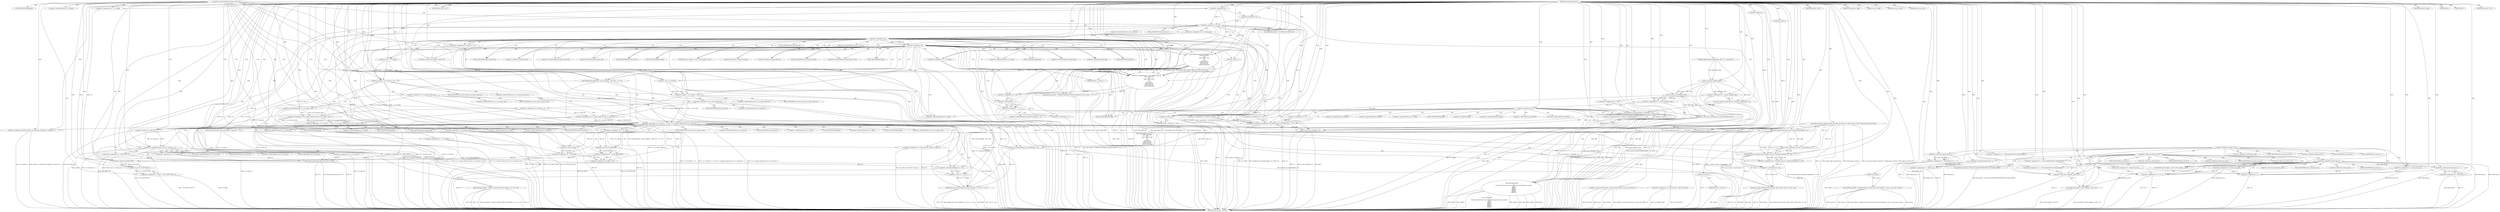 digraph hostapd_notif_assoc {  
"1000123" [label = "(METHOD,hostapd_notif_assoc)" ]
"1000622" [label = "(METHOD_RETURN,int __fastcall)" ]
"1000124" [label = "(PARAM,hostapd_data *hapd)" ]
"1000125" [label = "(PARAM,const u8 *addr)" ]
"1000126" [label = "(PARAM,const u8 *req_ies)" ]
"1000127" [label = "(PARAM,size_t req_ies_len)" ]
"1000128" [label = "(PARAM,int reassoc)" ]
"1000153" [label = "(IDENTIFIER,addr,if ( addr ))" ]
"1000155" [label = "(hostapd_logger,hostapd_logger(hapd, addr, 1u, 2, \"associated\"))" ]
"1000161" [label = "(ieee802_11_parse_elems,ieee802_11_parse_elems(req_ies, req_ies_len, &elems, 0))" ]
"1000172" [label = "(<operator>.assignment,v10 = elems.wps_ie_len)" ]
"1000177" [label = "(<operator>.assignment,v11 = elems.wps_ie - 2)" ]
"1000179" [label = "(<operator>.subtraction,elems.wps_ie - 2)" ]
"1000184" [label = "(<operator>.assignment,v12 = \"STA included WPS IE in (Re)AssocReq\")" ]
"1000193" [label = "(<operator>.assignment,v10 = elems.rsn_ie_len)" ]
"1000198" [label = "(<operator>.assignment,v11 = elems.rsn_ie - 2)" ]
"1000200" [label = "(<operator>.subtraction,elems.rsn_ie - 2)" ]
"1000205" [label = "(<operator>.assignment,v12 = \"STA included RSN IE in (Re)AssocReq\")" ]
"1000211" [label = "(<operator>.logicalNot,!elems.wpa_ie)" ]
"1000216" [label = "(wpa_printf,wpa_printf(2, \"STA did not include WPS/RSN/WPA IE in (Re)AssocReq\"))" ]
"1000219" [label = "(IDENTIFIER,L,)" ]
"1000220" [label = "(IDENTIFIER,L,)" ]
"1000222" [label = "(<operator>.assignment,v14 = ap_get_sta(hapd, addr))" ]
"1000224" [label = "(ap_get_sta,ap_get_sta(hapd, addr))" ]
"1000228" [label = "(IDENTIFIER,v14,if ( v14 ))" ]
"1000230" [label = "(<operator>.assignment,v15 = v14)" ]
"1000233" [label = "(ap_sta_no_session_timeout,ap_sta_no_session_timeout(hapd, v14))" ]
"1000236" [label = "(accounting_sta_stop,accounting_sta_stop(hapd, v15))" ]
"1000239" [label = "(<operator>.assignment,v15->timeout_next = STA_NULLFUNC)" ]
"1000246" [label = "(<operator>.assignment,v15 = ap_sta_add(hapd, addr))" ]
"1000248" [label = "(ap_sta_add,ap_sta_add(hapd, addr))" ]
"1000252" [label = "(<operator>.logicalNot,!v15)" ]
"1000255" [label = "(hostapd_drv_sta_disassoc,hostapd_drv_sta_disassoc(hapd, addr, 5))" ]
"1000259" [label = "(RETURN,return -1;,return -1;)" ]
"1000260" [label = "(<operator>.minus,-1)" ]
"1000262" [label = "(<operators>.assignmentAnd,v15->flags &= 0xFFFECFFF)" ]
"1000268" [label = "(wpa_printf,wpa_printf(\n            3,\n            \"STA %02x:%02x:%02x:%02x:%02x:%02x not allowed to connect\",\n            *addr,\n            addr[1],\n            addr[2],\n            addr[3],\n            addr[4],\n            addr[5]))" ]
"1000288" [label = "(<operator>.assignment,v22 = 1)" ]
"1000292" [label = "(ap_copy_sta_supp_op_classes,ap_copy_sta_supp_op_classes(v15, elems.supp_op_classes, elems.supp_op_classes_len))" ]
"1000308" [label = "(<operator>.logicalOr,!v11 || !v13)" ]
"1000309" [label = "(<operator>.logicalNot,!v11)" ]
"1000311" [label = "(<operator>.logicalNot,!v13)" ]
"1000314" [label = "(wpa_printf,wpa_printf(2, \"No WPA/RSN IE from STA\"))" ]
"1000318" [label = "(<operator>.assignment,v16 = v15->wpa_sm)" ]
"1000324" [label = "(<operator>.logicalNot,!v16)" ]
"1000327" [label = "(<operator>.assignment,v15->wpa_sm = v16)" ]
"1000333" [label = "(<operator>.logicalNot,!v16)" ]
"1000336" [label = "(wpa_printf,wpa_printf(5, \"Failed to initialize WPA state machine\", v17, v18, v19))" ]
"1000342" [label = "(RETURN,return -1;,return -1;)" ]
"1000343" [label = "(<operator>.minus,-1)" ]
"1000345" [label = "(<operator>.assignment,v20 = wpa_validate_wpa_ie(\n                  hapd->wpa_auth,\n                  v16,\n                  hapd->iface->freq,\n                  v11,\n                  v13,\n                  elems.mdie,\n                  elems.mdie_len,\n                  elems.owe_dh,\n                  elems.owe_dh_len))" ]
"1000347" [label = "(wpa_validate_wpa_ie,wpa_validate_wpa_ie(\n                  hapd->wpa_auth,\n                  v16,\n                  hapd->iface->freq,\n                  v11,\n                  v13,\n                  elems.mdie,\n                  elems.mdie_len,\n                  elems.owe_dh,\n                  elems.owe_dh_len))" ]
"1000372" [label = "(IDENTIFIER,v20,if ( v20 ))" ]
"1000374" [label = "(<operator>.assignment,v21 = v20)" ]
"1000377" [label = "(wpa_printf,wpa_printf(2, \"WPA/RSN information element rejected? (res %u)\", v20))" ]
"1000381" [label = "(wpa_hexdump,wpa_hexdump(2, (const unsigned __int8 *)\"IE\", v11, v13))" ]
"1000383" [label = "(<operator>.cast,(const unsigned __int8 *)\"IE\")" ]
"1000389" [label = "(<operator>.lessThan,v21 - 2 < 7)" ]
"1000390" [label = "(<operator>.subtraction,v21 - 2)" ]
"1000395" [label = "(<operator>.assignment,v22 = dword_4743F0[v21 - 2])" ]
"1000399" [label = "(<operator>.subtraction,v21 - 2)" ]
"1000403" [label = "(hostapd_drv_sta_disassoc,hostapd_drv_sta_disassoc(hapd, v15->addr, v22))" ]
"1000409" [label = "(ap_free_sta,ap_free_sta(hapd, v15))" ]
"1000412" [label = "(RETURN,return -1;,return -1;)" ]
"1000413" [label = "(<operator>.minus,-1)" ]
"1000416" [label = "(<operator>.assignment,v22 = 13)" ]
"1000420" [label = "(<operator>.assignment,v27 = v15->flags)" ]
"1000426" [label = "(<operator>.logicalAnd,(~v27 & 0x402) == 0 && !v15->sa_query_timed_out && v15->sa_query_count >= 1)" ]
"1000427" [label = "(<operator>.equals,(~v27 & 0x402) == 0)" ]
"1000428" [label = "(<operator>.and,~v27 & 0x402)" ]
"1000432" [label = "(<operator>.logicalAnd,!v15->sa_query_timed_out && v15->sa_query_count >= 1)" ]
"1000433" [label = "(<operator>.logicalNot,!v15->sa_query_timed_out)" ]
"1000437" [label = "(<operator>.greaterEqualsThan,v15->sa_query_count >= 1)" ]
"1000443" [label = "(ap_check_sa_query_timeout,ap_check_sa_query_timeout(hapd, v15))" ]
"1000446" [label = "(<operator>.assignment,v27 = v15->flags)" ]
"1000452" [label = "(<operator>.logicalAnd,(~v27 & 0x402) == 0 && !v15->sa_query_timed_out && v15->auth_alg != 2)" ]
"1000453" [label = "(<operator>.equals,(~v27 & 0x402) == 0)" ]
"1000454" [label = "(<operator>.and,~v27 & 0x402)" ]
"1000458" [label = "(<operator>.logicalAnd,!v15->sa_query_timed_out && v15->auth_alg != 2)" ]
"1000459" [label = "(<operator>.logicalNot,!v15->sa_query_timed_out)" ]
"1000463" [label = "(<operator>.notEquals,v15->auth_alg != 2)" ]
"1000470" [label = "(<operator>.logicalNot,!v15->sa_query_count)" ]
"1000474" [label = "(ap_sta_start_sa_query,ap_sta_start_sa_query(hapd, v15))" ]
"1000477" [label = "(<operator>.assignment,v30 = hostapd_eid_assoc_comeback_time(hapd, v15, eid))" ]
"1000479" [label = "(hostapd_eid_assoc_comeback_time,hostapd_eid_assoc_comeback_time(hapd, v15, eid))" ]
"1000483" [label = "(hostapd_sta_assoc,hostapd_sta_assoc(hapd, addr, reassoc, 0x1Eu, eid, v30 - eid))" ]
"1000489" [label = "(<operator>.subtraction,v30 - eid)" ]
"1000492" [label = "(RETURN,return 0;,return 0;)" ]
"1000493" [label = "(LITERAL,0,return 0;)" ]
"1000494" [label = "(<operator>.assignment,v28 = wpa_auth_uses_mfp(v15->wpa_sm))" ]
"1000496" [label = "(wpa_auth_uses_mfp,wpa_auth_uses_mfp(v15->wpa_sm))" ]
"1000500" [label = "(<operator>.assignment,v29 = v15->flags)" ]
"1000506" [label = "(IDENTIFIER,v28,if ( v28 ))" ]
"1000507" [label = "(<operator>.assignment,v23 = v29 | 0x400)" ]
"1000509" [label = "(<operator>.or,v29 | 0x400)" ]
"1000513" [label = "(<operator>.assignment,v23 = v29 & 0xFFFFFBFF)" ]
"1000515" [label = "(<operator>.and,v29 & 0xFFFFFBFF)" ]
"1000518" [label = "(<operator>.assignment,v15->flags = v23)" ]
"1000525" [label = "(<operator>.assignment,v23 = v15->flags)" ]
"1000530" [label = "(<operator>.assignment,v15->flags = v23 & 0xFFF7FFFF | 3)" ]
"1000534" [label = "(<operator>.or,v23 & 0xFFF7FFFF | 3)" ]
"1000535" [label = "(<operator>.and,v23 & 0xFFF7FFFF)" ]
"1000539" [label = "(hostapd_set_sta_flags,hostapd_set_sta_flags(hapd, v15))" ]
"1000543" [label = "(<operator>.logicalAnd,reassoc && v15->auth_alg == 2)" ]
"1000545" [label = "(<operator>.equals,v15->auth_alg == 2)" ]
"1000551" [label = "(<operator>.assignment,v24 = v15->wpa_sm)" ]
"1000556" [label = "(<operator>.assignment,v25 = WPA_ASSOC_FT)" ]
"1000561" [label = "(<operator>.assignment,v24 = v15->wpa_sm)" ]
"1000566" [label = "(<operator>.assignment,v25 = WPA_ASSOC)" ]
"1000569" [label = "(wpa_auth_sm_event,wpa_auth_sm_event(v24, v25))" ]
"1000572" [label = "(hostapd_new_assoc_sta,hostapd_new_assoc_sta(hapd, v15, (v23 >> 1) & 1))" ]
"1000575" [label = "(<operator>.and,(v23 >> 1) & 1)" ]
"1000576" [label = "(<operator>.arithmeticShiftRight,v23 >> 1)" ]
"1000580" [label = "(ieee802_1x_notify_port_enabled,ieee802_1x_notify_port_enabled(v15->eapol_sm, 1))" ]
"1000585" [label = "(RETURN,return 0;,return 0;)" ]
"1000586" [label = "(LITERAL,0,return 0;)" ]
"1000587" [label = "(<operator>.assignment,v10 = elems.wpa_ie_len)" ]
"1000592" [label = "(<operator>.assignment,v11 = elems.wpa_ie - 2)" ]
"1000594" [label = "(<operator>.subtraction,elems.wpa_ie - 2)" ]
"1000599" [label = "(<operator>.assignment,v12 = \"STA included WPA IE in (Re)AssocReq\")" ]
"1000602" [label = "(<operator>.assignment,v13 = v10 + 2)" ]
"1000604" [label = "(<operator>.addition,v10 + 2)" ]
"1000607" [label = "(wpa_printf,wpa_printf(2, (const unsigned __int8 *)v12))" ]
"1000609" [label = "(<operator>.cast,(const unsigned __int8 *)v12)" ]
"1000613" [label = "(wpa_printf,wpa_printf(2, \"hostapd_notif_assoc: Skip event with no address\", req_ies, req_ies_len, reassoc))" ]
"1000619" [label = "(RETURN,return -1;,return -1;)" ]
"1000620" [label = "(<operator>.minus,-1)" ]
"1000168" [label = "(<operator>.fieldAccess,elems.wps_ie)" ]
"1000174" [label = "(<operator>.fieldAccess,elems.wps_ie_len)" ]
"1000176" [label = "(FIELD_IDENTIFIER,wps_ie_len,wps_ie_len)" ]
"1000180" [label = "(<operator>.fieldAccess,elems.wps_ie)" ]
"1000182" [label = "(FIELD_IDENTIFIER,wps_ie,wps_ie)" ]
"1000189" [label = "(<operator>.fieldAccess,elems.rsn_ie)" ]
"1000191" [label = "(FIELD_IDENTIFIER,rsn_ie,rsn_ie)" ]
"1000195" [label = "(<operator>.fieldAccess,elems.rsn_ie_len)" ]
"1000197" [label = "(FIELD_IDENTIFIER,rsn_ie_len,rsn_ie_len)" ]
"1000201" [label = "(<operator>.fieldAccess,elems.rsn_ie)" ]
"1000203" [label = "(FIELD_IDENTIFIER,rsn_ie,rsn_ie)" ]
"1000212" [label = "(<operator>.fieldAccess,elems.wpa_ie)" ]
"1000214" [label = "(FIELD_IDENTIFIER,wpa_ie,wpa_ie)" ]
"1000263" [label = "(<operator>.indirectFieldAccess,v15->flags)" ]
"1000265" [label = "(FIELD_IDENTIFIER,flags,flags)" ]
"1000271" [label = "(<operator>.indirection,*addr)" ]
"1000273" [label = "(<operator>.indirectIndexAccess,addr[1])" ]
"1000276" [label = "(<operator>.indirectIndexAccess,addr[2])" ]
"1000279" [label = "(<operator>.indirectIndexAccess,addr[3])" ]
"1000282" [label = "(<operator>.indirectIndexAccess,addr[4])" ]
"1000285" [label = "(<operator>.indirectIndexAccess,addr[5])" ]
"1000301" [label = "(<operator>.indirectFieldAccess,hapd->conf->wpa)" ]
"1000320" [label = "(<operator>.indirectFieldAccess,v15->wpa_sm)" ]
"1000322" [label = "(FIELD_IDENTIFIER,wpa_sm,wpa_sm)" ]
"1000328" [label = "(<operator>.indirectFieldAccess,v15->wpa_sm)" ]
"1000330" [label = "(FIELD_IDENTIFIER,wpa_sm,wpa_sm)" ]
"1000348" [label = "(<operator>.indirectFieldAccess,hapd->wpa_auth)" ]
"1000350" [label = "(FIELD_IDENTIFIER,wpa_auth,wpa_auth)" ]
"1000352" [label = "(<operator>.indirectFieldAccess,hapd->iface->freq)" ]
"1000353" [label = "(<operator>.indirectFieldAccess,hapd->iface)" ]
"1000355" [label = "(FIELD_IDENTIFIER,iface,iface)" ]
"1000356" [label = "(FIELD_IDENTIFIER,freq,freq)" ]
"1000359" [label = "(<operator>.fieldAccess,elems.mdie)" ]
"1000361" [label = "(FIELD_IDENTIFIER,mdie,mdie)" ]
"1000362" [label = "(<operator>.fieldAccess,elems.mdie_len)" ]
"1000364" [label = "(FIELD_IDENTIFIER,mdie_len,mdie_len)" ]
"1000365" [label = "(<operator>.fieldAccess,elems.owe_dh)" ]
"1000367" [label = "(FIELD_IDENTIFIER,owe_dh,owe_dh)" ]
"1000368" [label = "(<operator>.fieldAccess,elems.owe_dh_len)" ]
"1000370" [label = "(FIELD_IDENTIFIER,owe_dh_len,owe_dh_len)" ]
"1000384" [label = "(UNKNOWN,const unsigned __int8 *,const unsigned __int8 *)" ]
"1000397" [label = "(<operator>.indirectIndexAccess,dword_4743F0[v21 - 2])" ]
"1000405" [label = "(<operator>.indirectFieldAccess,v15->addr)" ]
"1000407" [label = "(FIELD_IDENTIFIER,addr,addr)" ]
"1000422" [label = "(<operator>.indirectFieldAccess,v15->flags)" ]
"1000424" [label = "(FIELD_IDENTIFIER,flags,flags)" ]
"1000434" [label = "(<operator>.indirectFieldAccess,v15->sa_query_timed_out)" ]
"1000436" [label = "(FIELD_IDENTIFIER,sa_query_timed_out,sa_query_timed_out)" ]
"1000438" [label = "(<operator>.indirectFieldAccess,v15->sa_query_count)" ]
"1000440" [label = "(FIELD_IDENTIFIER,sa_query_count,sa_query_count)" ]
"1000448" [label = "(<operator>.indirectFieldAccess,v15->flags)" ]
"1000450" [label = "(FIELD_IDENTIFIER,flags,flags)" ]
"1000460" [label = "(<operator>.indirectFieldAccess,v15->sa_query_timed_out)" ]
"1000462" [label = "(FIELD_IDENTIFIER,sa_query_timed_out,sa_query_timed_out)" ]
"1000464" [label = "(<operator>.indirectFieldAccess,v15->auth_alg)" ]
"1000466" [label = "(FIELD_IDENTIFIER,auth_alg,auth_alg)" ]
"1000471" [label = "(<operator>.indirectFieldAccess,v15->sa_query_count)" ]
"1000473" [label = "(FIELD_IDENTIFIER,sa_query_count,sa_query_count)" ]
"1000497" [label = "(<operator>.indirectFieldAccess,v15->wpa_sm)" ]
"1000499" [label = "(FIELD_IDENTIFIER,wpa_sm,wpa_sm)" ]
"1000502" [label = "(<operator>.indirectFieldAccess,v15->flags)" ]
"1000504" [label = "(FIELD_IDENTIFIER,flags,flags)" ]
"1000519" [label = "(<operator>.indirectFieldAccess,v15->flags)" ]
"1000521" [label = "(FIELD_IDENTIFIER,flags,flags)" ]
"1000527" [label = "(<operator>.indirectFieldAccess,v15->flags)" ]
"1000529" [label = "(FIELD_IDENTIFIER,flags,flags)" ]
"1000531" [label = "(<operator>.indirectFieldAccess,v15->flags)" ]
"1000533" [label = "(FIELD_IDENTIFIER,flags,flags)" ]
"1000546" [label = "(<operator>.indirectFieldAccess,v15->auth_alg)" ]
"1000548" [label = "(FIELD_IDENTIFIER,auth_alg,auth_alg)" ]
"1000553" [label = "(<operator>.indirectFieldAccess,v15->wpa_sm)" ]
"1000555" [label = "(FIELD_IDENTIFIER,wpa_sm,wpa_sm)" ]
"1000563" [label = "(<operator>.indirectFieldAccess,v15->wpa_sm)" ]
"1000565" [label = "(FIELD_IDENTIFIER,wpa_sm,wpa_sm)" ]
"1000581" [label = "(<operator>.indirectFieldAccess,v15->eapol_sm)" ]
"1000583" [label = "(FIELD_IDENTIFIER,eapol_sm,eapol_sm)" ]
"1000589" [label = "(<operator>.fieldAccess,elems.wpa_ie_len)" ]
"1000591" [label = "(FIELD_IDENTIFIER,wpa_ie_len,wpa_ie_len)" ]
"1000595" [label = "(<operator>.fieldAccess,elems.wpa_ie)" ]
"1000597" [label = "(FIELD_IDENTIFIER,wpa_ie,wpa_ie)" ]
"1000610" [label = "(UNKNOWN,const unsigned __int8 *,const unsigned __int8 *)" ]
  "1000259" -> "1000622"  [ label = "DDG: <RET>"] 
  "1000333" -> "1000622"  [ label = "DDG: !v16"] 
  "1000463" -> "1000622"  [ label = "DDG: v15->auth_alg"] 
  "1000530" -> "1000622"  [ label = "DDG: v23 & 0xFFF7FFFF | 3"] 
  "1000211" -> "1000622"  [ label = "DDG: elems.wpa_ie"] 
  "1000260" -> "1000622"  [ label = "DDG: -1"] 
  "1000292" -> "1000622"  [ label = "DDG: elems.supp_op_classes"] 
  "1000161" -> "1000622"  [ label = "DDG: &elems"] 
  "1000239" -> "1000622"  [ label = "DDG: STA_NULLFUNC"] 
  "1000161" -> "1000622"  [ label = "DDG: ieee802_11_parse_elems(req_ies, req_ies_len, &elems, 0)"] 
  "1000494" -> "1000622"  [ label = "DDG: v28"] 
  "1000613" -> "1000622"  [ label = "DDG: reassoc"] 
  "1000580" -> "1000622"  [ label = "DDG: v15->eapol_sm"] 
  "1000198" -> "1000622"  [ label = "DDG: elems.rsn_ie - 2"] 
  "1000347" -> "1000622"  [ label = "DDG: hapd->wpa_auth"] 
  "1000569" -> "1000622"  [ label = "DDG: v25"] 
  "1000389" -> "1000622"  [ label = "DDG: v21 - 2 < 7"] 
  "1000128" -> "1000622"  [ label = "DDG: reassoc"] 
  "1000494" -> "1000622"  [ label = "DDG: wpa_auth_uses_mfp(v15->wpa_sm)"] 
  "1000613" -> "1000622"  [ label = "DDG: wpa_printf(2, \"hostapd_notif_assoc: Skip event with no address\", req_ies, req_ies_len, reassoc)"] 
  "1000198" -> "1000622"  [ label = "DDG: v11"] 
  "1000161" -> "1000622"  [ label = "DDG: req_ies_len"] 
  "1000347" -> "1000622"  [ label = "DDG: hapd->iface->freq"] 
  "1000222" -> "1000622"  [ label = "DDG: v14"] 
  "1000513" -> "1000622"  [ label = "DDG: v29 & 0xFFFFFBFF"] 
  "1000172" -> "1000622"  [ label = "DDG: elems.wps_ie_len"] 
  "1000587" -> "1000622"  [ label = "DDG: elems.wpa_ie_len"] 
  "1000483" -> "1000622"  [ label = "DDG: eid"] 
  "1000483" -> "1000622"  [ label = "DDG: reassoc"] 
  "1000569" -> "1000622"  [ label = "DDG: v24"] 
  "1000233" -> "1000622"  [ label = "DDG: ap_sta_no_session_timeout(hapd, v14)"] 
  "1000543" -> "1000622"  [ label = "DDG: reassoc"] 
  "1000539" -> "1000622"  [ label = "DDG: hostapd_set_sta_flags(hapd, v15)"] 
  "1000308" -> "1000622"  [ label = "DDG: !v11 || !v13"] 
  "1000347" -> "1000622"  [ label = "DDG: v16"] 
  "1000551" -> "1000622"  [ label = "DDG: v15->wpa_sm"] 
  "1000420" -> "1000622"  [ label = "DDG: v15->flags"] 
  "1000609" -> "1000622"  [ label = "DDG: v12"] 
  "1000592" -> "1000622"  [ label = "DDG: elems.wpa_ie - 2"] 
  "1000604" -> "1000622"  [ label = "DDG: v10"] 
  "1000177" -> "1000622"  [ label = "DDG: v11"] 
  "1000333" -> "1000622"  [ label = "DDG: v16"] 
  "1000211" -> "1000622"  [ label = "DDG: !elems.wpa_ie"] 
  "1000432" -> "1000622"  [ label = "DDG: !v15->sa_query_timed_out"] 
  "1000572" -> "1000622"  [ label = "DDG: hapd"] 
  "1000576" -> "1000622"  [ label = "DDG: v23"] 
  "1000377" -> "1000622"  [ label = "DDG: v20"] 
  "1000446" -> "1000622"  [ label = "DDG: v15->flags"] 
  "1000255" -> "1000622"  [ label = "DDG: hapd"] 
  "1000483" -> "1000622"  [ label = "DDG: hostapd_sta_assoc(hapd, addr, reassoc, 0x1Eu, eid, v30 - eid)"] 
  "1000545" -> "1000622"  [ label = "DDG: v15->auth_alg"] 
  "1000318" -> "1000622"  [ label = "DDG: v15->wpa_sm"] 
  "1000437" -> "1000622"  [ label = "DDG: v15->sa_query_count"] 
  "1000613" -> "1000622"  [ label = "DDG: req_ies"] 
  "1000390" -> "1000622"  [ label = "DDG: v21"] 
  "1000479" -> "1000622"  [ label = "DDG: v15"] 
  "1000399" -> "1000622"  [ label = "DDG: v21"] 
  "1000224" -> "1000622"  [ label = "DDG: addr"] 
  "1000248" -> "1000622"  [ label = "DDG: addr"] 
  "1000381" -> "1000622"  [ label = "DDG: v13"] 
  "1000347" -> "1000622"  [ label = "DDG: elems.owe_dh_len"] 
  "1000336" -> "1000622"  [ label = "DDG: v19"] 
  "1000432" -> "1000622"  [ label = "DDG: v15->sa_query_count >= 1"] 
  "1000268" -> "1000622"  [ label = "DDG: wpa_printf(\n            3,\n            \"STA %02x:%02x:%02x:%02x:%02x:%02x not allowed to connect\",\n            *addr,\n            addr[1],\n            addr[2],\n            addr[3],\n            addr[4],\n            addr[5])"] 
  "1000454" -> "1000622"  [ label = "DDG: ~v27"] 
  "1000556" -> "1000622"  [ label = "DDG: WPA_ASSOC_FT"] 
  "1000347" -> "1000622"  [ label = "DDG: elems.owe_dh"] 
  "1000222" -> "1000622"  [ label = "DDG: ap_get_sta(hapd, addr)"] 
  "1000426" -> "1000622"  [ label = "DDG: (~v27 & 0x402) == 0 && !v15->sa_query_timed_out && v15->sa_query_count >= 1"] 
  "1000179" -> "1000622"  [ label = "DDG: elems.wps_ie"] 
  "1000453" -> "1000622"  [ label = "DDG: ~v27 & 0x402"] 
  "1000292" -> "1000622"  [ label = "DDG: ap_copy_sta_supp_op_classes(v15, elems.supp_op_classes, elems.supp_op_classes_len)"] 
  "1000602" -> "1000622"  [ label = "DDG: v13"] 
  "1000309" -> "1000622"  [ label = "DDG: v11"] 
  "1000446" -> "1000622"  [ label = "DDG: v27"] 
  "1000452" -> "1000622"  [ label = "DDG: (~v27 & 0x402) == 0"] 
  "1000252" -> "1000622"  [ label = "DDG: v15"] 
  "1000575" -> "1000622"  [ label = "DDG: v23 >> 1"] 
  "1000236" -> "1000622"  [ label = "DDG: accounting_sta_stop(hapd, v15)"] 
  "1000155" -> "1000622"  [ label = "DDG: hostapd_logger(hapd, addr, 1u, 2, \"associated\")"] 
  "1000268" -> "1000622"  [ label = "DDG: addr[4]"] 
  "1000607" -> "1000622"  [ label = "DDG: wpa_printf(2, (const unsigned __int8 *)v12)"] 
  "1000403" -> "1000622"  [ label = "DDG: hostapd_drv_sta_disassoc(hapd, v15->addr, v22)"] 
  "1000409" -> "1000622"  [ label = "DDG: hapd"] 
  "1000268" -> "1000622"  [ label = "DDG: *addr"] 
  "1000262" -> "1000622"  [ label = "DDG: v15->flags"] 
  "1000345" -> "1000622"  [ label = "DDG: v20"] 
  "1000292" -> "1000622"  [ label = "DDG: v15"] 
  "1000489" -> "1000622"  [ label = "DDG: v30"] 
  "1000255" -> "1000622"  [ label = "DDG: hostapd_drv_sta_disassoc(hapd, addr, 5)"] 
  "1000470" -> "1000622"  [ label = "DDG: !v15->sa_query_count"] 
  "1000347" -> "1000622"  [ label = "DDG: elems.mdie"] 
  "1000515" -> "1000622"  [ label = "DDG: v29"] 
  "1000572" -> "1000622"  [ label = "DDG: (v23 >> 1) & 1"] 
  "1000314" -> "1000622"  [ label = "DDG: wpa_printf(2, \"No WPA/RSN IE from STA\")"] 
  "1000458" -> "1000622"  [ label = "DDG: v15->auth_alg != 2"] 
  "1000613" -> "1000622"  [ label = "DDG: req_ies_len"] 
  "1000268" -> "1000622"  [ label = "DDG: addr[3]"] 
  "1000246" -> "1000622"  [ label = "DDG: ap_sta_add(hapd, addr)"] 
  "1000343" -> "1000622"  [ label = "DDG: -1"] 
  "1000252" -> "1000622"  [ label = "DDG: !v15"] 
  "1000592" -> "1000622"  [ label = "DDG: v11"] 
  "1000308" -> "1000622"  [ label = "DDG: !v13"] 
  "1000534" -> "1000622"  [ label = "DDG: v23 & 0xFFF7FFFF"] 
  "1000409" -> "1000622"  [ label = "DDG: v15"] 
  "1000255" -> "1000622"  [ label = "DDG: addr"] 
  "1000403" -> "1000622"  [ label = "DDG: v22"] 
  "1000433" -> "1000622"  [ label = "DDG: v15->sa_query_timed_out"] 
  "1000572" -> "1000622"  [ label = "DDG: v15"] 
  "1000477" -> "1000622"  [ label = "DDG: hostapd_eid_assoc_comeback_time(hapd, v15, eid)"] 
  "1000561" -> "1000622"  [ label = "DDG: v15->wpa_sm"] 
  "1000566" -> "1000622"  [ label = "DDG: WPA_ASSOC"] 
  "1000569" -> "1000622"  [ label = "DDG: wpa_auth_sm_event(v24, v25)"] 
  "1000327" -> "1000622"  [ label = "DDG: v15->wpa_sm"] 
  "1000336" -> "1000622"  [ label = "DDG: wpa_printf(5, \"Failed to initialize WPA state machine\", v17, v18, v19)"] 
  "1000483" -> "1000622"  [ label = "DDG: v30 - eid"] 
  "1000200" -> "1000622"  [ label = "DDG: elems.rsn_ie"] 
  "1000268" -> "1000622"  [ label = "DDG: addr[1]"] 
  "1000377" -> "1000622"  [ label = "DDG: wpa_printf(2, \"WPA/RSN information element rejected? (res %u)\", v20)"] 
  "1000426" -> "1000622"  [ label = "DDG: !v15->sa_query_timed_out && v15->sa_query_count >= 1"] 
  "1000177" -> "1000622"  [ label = "DDG: elems.wps_ie - 2"] 
  "1000483" -> "1000622"  [ label = "DDG: hapd"] 
  "1000336" -> "1000622"  [ label = "DDG: v17"] 
  "1000409" -> "1000622"  [ label = "DDG: ap_free_sta(hapd, v15)"] 
  "1000345" -> "1000622"  [ label = "DDG: wpa_validate_wpa_ie(\n                  hapd->wpa_auth,\n                  v16,\n                  hapd->iface->freq,\n                  v11,\n                  v13,\n                  elems.mdie,\n                  elems.mdie_len,\n                  elems.owe_dh,\n                  elems.owe_dh_len)"] 
  "1000216" -> "1000622"  [ label = "DDG: wpa_printf(2, \"STA did not include WPS/RSN/WPA IE in (Re)AssocReq\")"] 
  "1000395" -> "1000622"  [ label = "DDG: dword_4743F0[v21 - 2]"] 
  "1000381" -> "1000622"  [ label = "DDG: (const unsigned __int8 *)\"IE\""] 
  "1000347" -> "1000622"  [ label = "DDG: v11"] 
  "1000458" -> "1000622"  [ label = "DDG: !v15->sa_query_timed_out"] 
  "1000543" -> "1000622"  [ label = "DDG: v15->auth_alg == 2"] 
  "1000403" -> "1000622"  [ label = "DDG: v15->addr"] 
  "1000336" -> "1000622"  [ label = "DDG: v18"] 
  "1000580" -> "1000622"  [ label = "DDG: ieee802_1x_notify_port_enabled(v15->eapol_sm, 1)"] 
  "1000308" -> "1000622"  [ label = "DDG: !v11"] 
  "1000507" -> "1000622"  [ label = "DDG: v29 | 0x400"] 
  "1000193" -> "1000622"  [ label = "DDG: elems.rsn_ie_len"] 
  "1000420" -> "1000622"  [ label = "DDG: v27"] 
  "1000602" -> "1000622"  [ label = "DDG: v10 + 2"] 
  "1000530" -> "1000622"  [ label = "DDG: v15->flags"] 
  "1000452" -> "1000622"  [ label = "DDG: (~v27 & 0x402) == 0 && !v15->sa_query_timed_out && v15->auth_alg != 2"] 
  "1000413" -> "1000622"  [ label = "DDG: -1"] 
  "1000474" -> "1000622"  [ label = "DDG: ap_sta_start_sa_query(hapd, v15)"] 
  "1000483" -> "1000622"  [ label = "DDG: addr"] 
  "1000292" -> "1000622"  [ label = "DDG: elems.supp_op_classes_len"] 
  "1000607" -> "1000622"  [ label = "DDG: (const unsigned __int8 *)v12"] 
  "1000543" -> "1000622"  [ label = "DDG: reassoc && v15->auth_alg == 2"] 
  "1000594" -> "1000622"  [ label = "DDG: elems.wpa_ie"] 
  "1000268" -> "1000622"  [ label = "DDG: addr[2]"] 
  "1000443" -> "1000622"  [ label = "DDG: ap_check_sa_query_timeout(hapd, v15)"] 
  "1000381" -> "1000622"  [ label = "DDG: wpa_hexdump(2, (const unsigned __int8 *)\"IE\", v11, v13)"] 
  "1000324" -> "1000622"  [ label = "DDG: !v16"] 
  "1000452" -> "1000622"  [ label = "DDG: !v15->sa_query_timed_out && v15->auth_alg != 2"] 
  "1000572" -> "1000622"  [ label = "DDG: hostapd_new_assoc_sta(hapd, v15, (v23 >> 1) & 1)"] 
  "1000470" -> "1000622"  [ label = "DDG: v15->sa_query_count"] 
  "1000239" -> "1000622"  [ label = "DDG: v15->timeout_next"] 
  "1000347" -> "1000622"  [ label = "DDG: v13"] 
  "1000311" -> "1000622"  [ label = "DDG: v13"] 
  "1000509" -> "1000622"  [ label = "DDG: v29"] 
  "1000620" -> "1000622"  [ label = "DDG: -1"] 
  "1000347" -> "1000622"  [ label = "DDG: elems.mdie_len"] 
  "1000381" -> "1000622"  [ label = "DDG: v11"] 
  "1000389" -> "1000622"  [ label = "DDG: v21 - 2"] 
  "1000161" -> "1000622"  [ label = "DDG: req_ies"] 
  "1000459" -> "1000622"  [ label = "DDG: v15->sa_query_timed_out"] 
  "1000233" -> "1000622"  [ label = "DDG: v14"] 
  "1000268" -> "1000622"  [ label = "DDG: addr[5]"] 
  "1000619" -> "1000622"  [ label = "DDG: <RET>"] 
  "1000342" -> "1000622"  [ label = "DDG: <RET>"] 
  "1000412" -> "1000622"  [ label = "DDG: <RET>"] 
  "1000585" -> "1000622"  [ label = "DDG: <RET>"] 
  "1000492" -> "1000622"  [ label = "DDG: <RET>"] 
  "1000123" -> "1000124"  [ label = "DDG: "] 
  "1000123" -> "1000125"  [ label = "DDG: "] 
  "1000123" -> "1000126"  [ label = "DDG: "] 
  "1000123" -> "1000127"  [ label = "DDG: "] 
  "1000123" -> "1000128"  [ label = "DDG: "] 
  "1000123" -> "1000153"  [ label = "DDG: "] 
  "1000123" -> "1000155"  [ label = "DDG: "] 
  "1000123" -> "1000161"  [ label = "DDG: "] 
  "1000123" -> "1000172"  [ label = "DDG: "] 
  "1000179" -> "1000177"  [ label = "DDG: elems.wps_ie"] 
  "1000179" -> "1000177"  [ label = "DDG: 2"] 
  "1000123" -> "1000177"  [ label = "DDG: "] 
  "1000123" -> "1000179"  [ label = "DDG: "] 
  "1000123" -> "1000184"  [ label = "DDG: "] 
  "1000123" -> "1000193"  [ label = "DDG: "] 
  "1000200" -> "1000198"  [ label = "DDG: elems.rsn_ie"] 
  "1000200" -> "1000198"  [ label = "DDG: 2"] 
  "1000123" -> "1000198"  [ label = "DDG: "] 
  "1000123" -> "1000200"  [ label = "DDG: "] 
  "1000123" -> "1000205"  [ label = "DDG: "] 
  "1000123" -> "1000216"  [ label = "DDG: "] 
  "1000123" -> "1000219"  [ label = "DDG: "] 
  "1000123" -> "1000220"  [ label = "DDG: "] 
  "1000224" -> "1000222"  [ label = "DDG: hapd"] 
  "1000224" -> "1000222"  [ label = "DDG: addr"] 
  "1000123" -> "1000222"  [ label = "DDG: "] 
  "1000155" -> "1000224"  [ label = "DDG: hapd"] 
  "1000123" -> "1000224"  [ label = "DDG: "] 
  "1000155" -> "1000224"  [ label = "DDG: addr"] 
  "1000123" -> "1000228"  [ label = "DDG: "] 
  "1000222" -> "1000230"  [ label = "DDG: v14"] 
  "1000123" -> "1000230"  [ label = "DDG: "] 
  "1000224" -> "1000233"  [ label = "DDG: hapd"] 
  "1000123" -> "1000233"  [ label = "DDG: "] 
  "1000222" -> "1000233"  [ label = "DDG: v14"] 
  "1000233" -> "1000236"  [ label = "DDG: hapd"] 
  "1000123" -> "1000236"  [ label = "DDG: "] 
  "1000230" -> "1000236"  [ label = "DDG: v15"] 
  "1000123" -> "1000239"  [ label = "DDG: "] 
  "1000248" -> "1000246"  [ label = "DDG: hapd"] 
  "1000248" -> "1000246"  [ label = "DDG: addr"] 
  "1000123" -> "1000246"  [ label = "DDG: "] 
  "1000224" -> "1000248"  [ label = "DDG: hapd"] 
  "1000123" -> "1000248"  [ label = "DDG: "] 
  "1000224" -> "1000248"  [ label = "DDG: addr"] 
  "1000246" -> "1000252"  [ label = "DDG: v15"] 
  "1000123" -> "1000252"  [ label = "DDG: "] 
  "1000248" -> "1000255"  [ label = "DDG: hapd"] 
  "1000123" -> "1000255"  [ label = "DDG: "] 
  "1000248" -> "1000255"  [ label = "DDG: addr"] 
  "1000260" -> "1000259"  [ label = "DDG: -1"] 
  "1000123" -> "1000260"  [ label = "DDG: "] 
  "1000123" -> "1000262"  [ label = "DDG: "] 
  "1000123" -> "1000268"  [ label = "DDG: "] 
  "1000224" -> "1000268"  [ label = "DDG: addr"] 
  "1000248" -> "1000268"  [ label = "DDG: addr"] 
  "1000123" -> "1000288"  [ label = "DDG: "] 
  "1000123" -> "1000292"  [ label = "DDG: "] 
  "1000309" -> "1000308"  [ label = "DDG: v11"] 
  "1000123" -> "1000309"  [ label = "DDG: "] 
  "1000311" -> "1000308"  [ label = "DDG: v13"] 
  "1000123" -> "1000311"  [ label = "DDG: "] 
  "1000123" -> "1000314"  [ label = "DDG: "] 
  "1000123" -> "1000318"  [ label = "DDG: "] 
  "1000318" -> "1000324"  [ label = "DDG: v16"] 
  "1000123" -> "1000324"  [ label = "DDG: "] 
  "1000324" -> "1000327"  [ label = "DDG: v16"] 
  "1000123" -> "1000327"  [ label = "DDG: "] 
  "1000123" -> "1000333"  [ label = "DDG: "] 
  "1000324" -> "1000333"  [ label = "DDG: v16"] 
  "1000123" -> "1000336"  [ label = "DDG: "] 
  "1000343" -> "1000342"  [ label = "DDG: -1"] 
  "1000123" -> "1000343"  [ label = "DDG: "] 
  "1000347" -> "1000345"  [ label = "DDG: elems.owe_dh"] 
  "1000347" -> "1000345"  [ label = "DDG: elems.owe_dh_len"] 
  "1000347" -> "1000345"  [ label = "DDG: v11"] 
  "1000347" -> "1000345"  [ label = "DDG: hapd->iface->freq"] 
  "1000347" -> "1000345"  [ label = "DDG: v13"] 
  "1000347" -> "1000345"  [ label = "DDG: elems.mdie"] 
  "1000347" -> "1000345"  [ label = "DDG: elems.mdie_len"] 
  "1000347" -> "1000345"  [ label = "DDG: v16"] 
  "1000347" -> "1000345"  [ label = "DDG: hapd->wpa_auth"] 
  "1000123" -> "1000345"  [ label = "DDG: "] 
  "1000324" -> "1000347"  [ label = "DDG: v16"] 
  "1000333" -> "1000347"  [ label = "DDG: v16"] 
  "1000123" -> "1000347"  [ label = "DDG: "] 
  "1000309" -> "1000347"  [ label = "DDG: v11"] 
  "1000311" -> "1000347"  [ label = "DDG: v13"] 
  "1000123" -> "1000372"  [ label = "DDG: "] 
  "1000345" -> "1000374"  [ label = "DDG: v20"] 
  "1000123" -> "1000374"  [ label = "DDG: "] 
  "1000123" -> "1000377"  [ label = "DDG: "] 
  "1000345" -> "1000377"  [ label = "DDG: v20"] 
  "1000123" -> "1000381"  [ label = "DDG: "] 
  "1000383" -> "1000381"  [ label = "DDG: \"IE\""] 
  "1000123" -> "1000383"  [ label = "DDG: "] 
  "1000347" -> "1000381"  [ label = "DDG: v11"] 
  "1000347" -> "1000381"  [ label = "DDG: v13"] 
  "1000390" -> "1000389"  [ label = "DDG: v21"] 
  "1000390" -> "1000389"  [ label = "DDG: 2"] 
  "1000374" -> "1000390"  [ label = "DDG: v21"] 
  "1000123" -> "1000390"  [ label = "DDG: "] 
  "1000123" -> "1000389"  [ label = "DDG: "] 
  "1000123" -> "1000395"  [ label = "DDG: "] 
  "1000390" -> "1000399"  [ label = "DDG: v21"] 
  "1000123" -> "1000399"  [ label = "DDG: "] 
  "1000236" -> "1000403"  [ label = "DDG: hapd"] 
  "1000248" -> "1000403"  [ label = "DDG: hapd"] 
  "1000123" -> "1000403"  [ label = "DDG: "] 
  "1000288" -> "1000403"  [ label = "DDG: v22"] 
  "1000416" -> "1000403"  [ label = "DDG: v22"] 
  "1000395" -> "1000403"  [ label = "DDG: v22"] 
  "1000403" -> "1000409"  [ label = "DDG: hapd"] 
  "1000123" -> "1000409"  [ label = "DDG: "] 
  "1000252" -> "1000409"  [ label = "DDG: v15"] 
  "1000292" -> "1000409"  [ label = "DDG: v15"] 
  "1000236" -> "1000409"  [ label = "DDG: v15"] 
  "1000413" -> "1000412"  [ label = "DDG: -1"] 
  "1000123" -> "1000413"  [ label = "DDG: "] 
  "1000123" -> "1000416"  [ label = "DDG: "] 
  "1000123" -> "1000420"  [ label = "DDG: "] 
  "1000427" -> "1000426"  [ label = "DDG: ~v27 & 0x402"] 
  "1000427" -> "1000426"  [ label = "DDG: 0"] 
  "1000428" -> "1000427"  [ label = "DDG: ~v27"] 
  "1000428" -> "1000427"  [ label = "DDG: 0x402"] 
  "1000123" -> "1000428"  [ label = "DDG: "] 
  "1000123" -> "1000427"  [ label = "DDG: "] 
  "1000432" -> "1000426"  [ label = "DDG: !v15->sa_query_timed_out"] 
  "1000432" -> "1000426"  [ label = "DDG: v15->sa_query_count >= 1"] 
  "1000433" -> "1000432"  [ label = "DDG: v15->sa_query_timed_out"] 
  "1000437" -> "1000432"  [ label = "DDG: v15->sa_query_count"] 
  "1000437" -> "1000432"  [ label = "DDG: 1"] 
  "1000123" -> "1000437"  [ label = "DDG: "] 
  "1000123" -> "1000443"  [ label = "DDG: "] 
  "1000292" -> "1000443"  [ label = "DDG: v15"] 
  "1000123" -> "1000446"  [ label = "DDG: "] 
  "1000453" -> "1000452"  [ label = "DDG: ~v27 & 0x402"] 
  "1000453" -> "1000452"  [ label = "DDG: 0"] 
  "1000454" -> "1000453"  [ label = "DDG: ~v27"] 
  "1000454" -> "1000453"  [ label = "DDG: 0x402"] 
  "1000428" -> "1000454"  [ label = "DDG: ~v27"] 
  "1000123" -> "1000454"  [ label = "DDG: "] 
  "1000123" -> "1000453"  [ label = "DDG: "] 
  "1000458" -> "1000452"  [ label = "DDG: !v15->sa_query_timed_out"] 
  "1000458" -> "1000452"  [ label = "DDG: v15->auth_alg != 2"] 
  "1000459" -> "1000458"  [ label = "DDG: v15->sa_query_timed_out"] 
  "1000433" -> "1000459"  [ label = "DDG: v15->sa_query_timed_out"] 
  "1000463" -> "1000458"  [ label = "DDG: v15->auth_alg"] 
  "1000463" -> "1000458"  [ label = "DDG: 2"] 
  "1000123" -> "1000463"  [ label = "DDG: "] 
  "1000437" -> "1000470"  [ label = "DDG: v15->sa_query_count"] 
  "1000443" -> "1000474"  [ label = "DDG: hapd"] 
  "1000123" -> "1000474"  [ label = "DDG: "] 
  "1000443" -> "1000474"  [ label = "DDG: v15"] 
  "1000292" -> "1000474"  [ label = "DDG: v15"] 
  "1000479" -> "1000477"  [ label = "DDG: hapd"] 
  "1000479" -> "1000477"  [ label = "DDG: v15"] 
  "1000479" -> "1000477"  [ label = "DDG: eid"] 
  "1000123" -> "1000477"  [ label = "DDG: "] 
  "1000443" -> "1000479"  [ label = "DDG: hapd"] 
  "1000474" -> "1000479"  [ label = "DDG: hapd"] 
  "1000123" -> "1000479"  [ label = "DDG: "] 
  "1000443" -> "1000479"  [ label = "DDG: v15"] 
  "1000292" -> "1000479"  [ label = "DDG: v15"] 
  "1000474" -> "1000479"  [ label = "DDG: v15"] 
  "1000479" -> "1000483"  [ label = "DDG: hapd"] 
  "1000123" -> "1000483"  [ label = "DDG: "] 
  "1000489" -> "1000483"  [ label = "DDG: eid"] 
  "1000489" -> "1000483"  [ label = "DDG: v30"] 
  "1000477" -> "1000489"  [ label = "DDG: v30"] 
  "1000123" -> "1000489"  [ label = "DDG: "] 
  "1000479" -> "1000489"  [ label = "DDG: eid"] 
  "1000493" -> "1000492"  [ label = "DDG: 0"] 
  "1000123" -> "1000492"  [ label = "DDG: "] 
  "1000123" -> "1000493"  [ label = "DDG: "] 
  "1000496" -> "1000494"  [ label = "DDG: v15->wpa_sm"] 
  "1000123" -> "1000494"  [ label = "DDG: "] 
  "1000327" -> "1000496"  [ label = "DDG: v15->wpa_sm"] 
  "1000123" -> "1000500"  [ label = "DDG: "] 
  "1000123" -> "1000506"  [ label = "DDG: "] 
  "1000509" -> "1000507"  [ label = "DDG: v29"] 
  "1000509" -> "1000507"  [ label = "DDG: 0x400"] 
  "1000123" -> "1000507"  [ label = "DDG: "] 
  "1000500" -> "1000509"  [ label = "DDG: v29"] 
  "1000123" -> "1000509"  [ label = "DDG: "] 
  "1000515" -> "1000513"  [ label = "DDG: v29"] 
  "1000515" -> "1000513"  [ label = "DDG: 0xFFFFFBFF"] 
  "1000123" -> "1000513"  [ label = "DDG: "] 
  "1000500" -> "1000515"  [ label = "DDG: v29"] 
  "1000123" -> "1000515"  [ label = "DDG: "] 
  "1000513" -> "1000518"  [ label = "DDG: v23"] 
  "1000507" -> "1000518"  [ label = "DDG: v23"] 
  "1000123" -> "1000518"  [ label = "DDG: "] 
  "1000123" -> "1000525"  [ label = "DDG: "] 
  "1000534" -> "1000530"  [ label = "DDG: v23 & 0xFFF7FFFF"] 
  "1000534" -> "1000530"  [ label = "DDG: 3"] 
  "1000535" -> "1000534"  [ label = "DDG: v23"] 
  "1000535" -> "1000534"  [ label = "DDG: 0xFFF7FFFF"] 
  "1000525" -> "1000535"  [ label = "DDG: v23"] 
  "1000123" -> "1000535"  [ label = "DDG: "] 
  "1000513" -> "1000535"  [ label = "DDG: v23"] 
  "1000507" -> "1000535"  [ label = "DDG: v23"] 
  "1000123" -> "1000534"  [ label = "DDG: "] 
  "1000443" -> "1000539"  [ label = "DDG: hapd"] 
  "1000123" -> "1000539"  [ label = "DDG: "] 
  "1000443" -> "1000539"  [ label = "DDG: v15"] 
  "1000292" -> "1000539"  [ label = "DDG: v15"] 
  "1000123" -> "1000543"  [ label = "DDG: "] 
  "1000545" -> "1000543"  [ label = "DDG: v15->auth_alg"] 
  "1000545" -> "1000543"  [ label = "DDG: 2"] 
  "1000463" -> "1000545"  [ label = "DDG: v15->auth_alg"] 
  "1000123" -> "1000545"  [ label = "DDG: "] 
  "1000496" -> "1000551"  [ label = "DDG: v15->wpa_sm"] 
  "1000123" -> "1000551"  [ label = "DDG: "] 
  "1000123" -> "1000556"  [ label = "DDG: "] 
  "1000496" -> "1000561"  [ label = "DDG: v15->wpa_sm"] 
  "1000123" -> "1000561"  [ label = "DDG: "] 
  "1000123" -> "1000566"  [ label = "DDG: "] 
  "1000561" -> "1000569"  [ label = "DDG: v24"] 
  "1000551" -> "1000569"  [ label = "DDG: v24"] 
  "1000123" -> "1000569"  [ label = "DDG: "] 
  "1000566" -> "1000569"  [ label = "DDG: v25"] 
  "1000556" -> "1000569"  [ label = "DDG: v25"] 
  "1000539" -> "1000572"  [ label = "DDG: hapd"] 
  "1000123" -> "1000572"  [ label = "DDG: "] 
  "1000539" -> "1000572"  [ label = "DDG: v15"] 
  "1000575" -> "1000572"  [ label = "DDG: v23 >> 1"] 
  "1000575" -> "1000572"  [ label = "DDG: 1"] 
  "1000576" -> "1000575"  [ label = "DDG: v23"] 
  "1000576" -> "1000575"  [ label = "DDG: 1"] 
  "1000535" -> "1000576"  [ label = "DDG: v23"] 
  "1000123" -> "1000576"  [ label = "DDG: "] 
  "1000123" -> "1000575"  [ label = "DDG: "] 
  "1000123" -> "1000580"  [ label = "DDG: "] 
  "1000586" -> "1000585"  [ label = "DDG: 0"] 
  "1000123" -> "1000585"  [ label = "DDG: "] 
  "1000123" -> "1000586"  [ label = "DDG: "] 
  "1000123" -> "1000587"  [ label = "DDG: "] 
  "1000594" -> "1000592"  [ label = "DDG: elems.wpa_ie"] 
  "1000594" -> "1000592"  [ label = "DDG: 2"] 
  "1000123" -> "1000592"  [ label = "DDG: "] 
  "1000211" -> "1000594"  [ label = "DDG: elems.wpa_ie"] 
  "1000123" -> "1000594"  [ label = "DDG: "] 
  "1000123" -> "1000599"  [ label = "DDG: "] 
  "1000193" -> "1000602"  [ label = "DDG: v10"] 
  "1000587" -> "1000602"  [ label = "DDG: v10"] 
  "1000172" -> "1000602"  [ label = "DDG: v10"] 
  "1000123" -> "1000602"  [ label = "DDG: "] 
  "1000193" -> "1000604"  [ label = "DDG: v10"] 
  "1000587" -> "1000604"  [ label = "DDG: v10"] 
  "1000172" -> "1000604"  [ label = "DDG: v10"] 
  "1000123" -> "1000604"  [ label = "DDG: "] 
  "1000123" -> "1000607"  [ label = "DDG: "] 
  "1000609" -> "1000607"  [ label = "DDG: v12"] 
  "1000599" -> "1000609"  [ label = "DDG: v12"] 
  "1000184" -> "1000609"  [ label = "DDG: v12"] 
  "1000205" -> "1000609"  [ label = "DDG: v12"] 
  "1000123" -> "1000609"  [ label = "DDG: "] 
  "1000123" -> "1000613"  [ label = "DDG: "] 
  "1000128" -> "1000613"  [ label = "DDG: reassoc"] 
  "1000620" -> "1000619"  [ label = "DDG: -1"] 
  "1000123" -> "1000620"  [ label = "DDG: "] 
  "1000168" -> "1000607"  [ label = "CDG: "] 
  "1000168" -> "1000604"  [ label = "CDG: "] 
  "1000168" -> "1000602"  [ label = "CDG: "] 
  "1000168" -> "1000610"  [ label = "CDG: "] 
  "1000168" -> "1000609"  [ label = "CDG: "] 
  "1000168" -> "1000176"  [ label = "CDG: "] 
  "1000168" -> "1000174"  [ label = "CDG: "] 
  "1000168" -> "1000172"  [ label = "CDG: "] 
  "1000168" -> "1000191"  [ label = "CDG: "] 
  "1000168" -> "1000189"  [ label = "CDG: "] 
  "1000168" -> "1000184"  [ label = "CDG: "] 
  "1000168" -> "1000182"  [ label = "CDG: "] 
  "1000168" -> "1000180"  [ label = "CDG: "] 
  "1000168" -> "1000179"  [ label = "CDG: "] 
  "1000168" -> "1000177"  [ label = "CDG: "] 
  "1000189" -> "1000607"  [ label = "CDG: "] 
  "1000189" -> "1000604"  [ label = "CDG: "] 
  "1000189" -> "1000602"  [ label = "CDG: "] 
  "1000189" -> "1000610"  [ label = "CDG: "] 
  "1000189" -> "1000609"  [ label = "CDG: "] 
  "1000189" -> "1000205"  [ label = "CDG: "] 
  "1000189" -> "1000203"  [ label = "CDG: "] 
  "1000189" -> "1000201"  [ label = "CDG: "] 
  "1000189" -> "1000200"  [ label = "CDG: "] 
  "1000189" -> "1000198"  [ label = "CDG: "] 
  "1000189" -> "1000197"  [ label = "CDG: "] 
  "1000189" -> "1000195"  [ label = "CDG: "] 
  "1000189" -> "1000193"  [ label = "CDG: "] 
  "1000189" -> "1000214"  [ label = "CDG: "] 
  "1000189" -> "1000212"  [ label = "CDG: "] 
  "1000189" -> "1000211"  [ label = "CDG: "] 
  "1000211" -> "1000592"  [ label = "CDG: "] 
  "1000211" -> "1000591"  [ label = "CDG: "] 
  "1000211" -> "1000589"  [ label = "CDG: "] 
  "1000211" -> "1000587"  [ label = "CDG: "] 
  "1000211" -> "1000607"  [ label = "CDG: "] 
  "1000211" -> "1000604"  [ label = "CDG: "] 
  "1000211" -> "1000602"  [ label = "CDG: "] 
  "1000211" -> "1000599"  [ label = "CDG: "] 
  "1000211" -> "1000597"  [ label = "CDG: "] 
  "1000211" -> "1000595"  [ label = "CDG: "] 
  "1000211" -> "1000594"  [ label = "CDG: "] 
  "1000211" -> "1000610"  [ label = "CDG: "] 
  "1000211" -> "1000609"  [ label = "CDG: "] 
  "1000211" -> "1000216"  [ label = "CDG: "] 
  "1000252" -> "1000255"  [ label = "CDG: "] 
  "1000252" -> "1000271"  [ label = "CDG: "] 
  "1000252" -> "1000268"  [ label = "CDG: "] 
  "1000252" -> "1000265"  [ label = "CDG: "] 
  "1000252" -> "1000263"  [ label = "CDG: "] 
  "1000252" -> "1000262"  [ label = "CDG: "] 
  "1000252" -> "1000260"  [ label = "CDG: "] 
  "1000252" -> "1000259"  [ label = "CDG: "] 
  "1000252" -> "1000288"  [ label = "CDG: "] 
  "1000252" -> "1000285"  [ label = "CDG: "] 
  "1000252" -> "1000282"  [ label = "CDG: "] 
  "1000252" -> "1000279"  [ label = "CDG: "] 
  "1000252" -> "1000276"  [ label = "CDG: "] 
  "1000252" -> "1000273"  [ label = "CDG: "] 
  "1000252" -> "1000413"  [ label = "CDG: "] 
  "1000252" -> "1000412"  [ label = "CDG: "] 
  "1000252" -> "1000409"  [ label = "CDG: "] 
  "1000252" -> "1000407"  [ label = "CDG: "] 
  "1000252" -> "1000405"  [ label = "CDG: "] 
  "1000252" -> "1000403"  [ label = "CDG: "] 
  "1000301" -> "1000527"  [ label = "CDG: "] 
  "1000301" -> "1000525"  [ label = "CDG: "] 
  "1000301" -> "1000543"  [ label = "CDG: "] 
  "1000301" -> "1000539"  [ label = "CDG: "] 
  "1000301" -> "1000535"  [ label = "CDG: "] 
  "1000301" -> "1000534"  [ label = "CDG: "] 
  "1000301" -> "1000533"  [ label = "CDG: "] 
  "1000301" -> "1000531"  [ label = "CDG: "] 
  "1000301" -> "1000530"  [ label = "CDG: "] 
  "1000301" -> "1000529"  [ label = "CDG: "] 
  "1000301" -> "1000576"  [ label = "CDG: "] 
  "1000301" -> "1000575"  [ label = "CDG: "] 
  "1000301" -> "1000572"  [ label = "CDG: "] 
  "1000301" -> "1000569"  [ label = "CDG: "] 
  "1000301" -> "1000585"  [ label = "CDG: "] 
  "1000301" -> "1000583"  [ label = "CDG: "] 
  "1000301" -> "1000581"  [ label = "CDG: "] 
  "1000301" -> "1000580"  [ label = "CDG: "] 
  "1000301" -> "1000309"  [ label = "CDG: "] 
  "1000301" -> "1000308"  [ label = "CDG: "] 
  "1000301" -> "1000548"  [ label = "CDG: "] 
  "1000301" -> "1000546"  [ label = "CDG: "] 
  "1000301" -> "1000545"  [ label = "CDG: "] 
  "1000308" -> "1000320"  [ label = "CDG: "] 
  "1000308" -> "1000318"  [ label = "CDG: "] 
  "1000308" -> "1000314"  [ label = "CDG: "] 
  "1000308" -> "1000324"  [ label = "CDG: "] 
  "1000308" -> "1000322"  [ label = "CDG: "] 
  "1000308" -> "1000416"  [ label = "CDG: "] 
  "1000308" -> "1000413"  [ label = "CDG: "] 
  "1000308" -> "1000412"  [ label = "CDG: "] 
  "1000308" -> "1000409"  [ label = "CDG: "] 
  "1000308" -> "1000407"  [ label = "CDG: "] 
  "1000308" -> "1000405"  [ label = "CDG: "] 
  "1000308" -> "1000403"  [ label = "CDG: "] 
  "1000309" -> "1000311"  [ label = "CDG: "] 
  "1000324" -> "1000333"  [ label = "CDG: "] 
  "1000324" -> "1000330"  [ label = "CDG: "] 
  "1000324" -> "1000328"  [ label = "CDG: "] 
  "1000324" -> "1000327"  [ label = "CDG: "] 
  "1000324" -> "1000352"  [ label = "CDG: "] 
  "1000324" -> "1000350"  [ label = "CDG: "] 
  "1000324" -> "1000348"  [ label = "CDG: "] 
  "1000324" -> "1000347"  [ label = "CDG: "] 
  "1000324" -> "1000345"  [ label = "CDG: "] 
  "1000324" -> "1000368"  [ label = "CDG: "] 
  "1000324" -> "1000367"  [ label = "CDG: "] 
  "1000324" -> "1000365"  [ label = "CDG: "] 
  "1000324" -> "1000364"  [ label = "CDG: "] 
  "1000324" -> "1000362"  [ label = "CDG: "] 
  "1000324" -> "1000361"  [ label = "CDG: "] 
  "1000324" -> "1000359"  [ label = "CDG: "] 
  "1000324" -> "1000356"  [ label = "CDG: "] 
  "1000324" -> "1000355"  [ label = "CDG: "] 
  "1000324" -> "1000353"  [ label = "CDG: "] 
  "1000324" -> "1000370"  [ label = "CDG: "] 
  "1000324" -> "1000428"  [ label = "CDG: "] 
  "1000324" -> "1000427"  [ label = "CDG: "] 
  "1000324" -> "1000426"  [ label = "CDG: "] 
  "1000324" -> "1000424"  [ label = "CDG: "] 
  "1000324" -> "1000422"  [ label = "CDG: "] 
  "1000324" -> "1000420"  [ label = "CDG: "] 
  "1000324" -> "1000454"  [ label = "CDG: "] 
  "1000324" -> "1000453"  [ label = "CDG: "] 
  "1000324" -> "1000452"  [ label = "CDG: "] 
  "1000324" -> "1000384"  [ label = "CDG: "] 
  "1000324" -> "1000383"  [ label = "CDG: "] 
  "1000324" -> "1000381"  [ label = "CDG: "] 
  "1000324" -> "1000377"  [ label = "CDG: "] 
  "1000324" -> "1000374"  [ label = "CDG: "] 
  "1000324" -> "1000390"  [ label = "CDG: "] 
  "1000324" -> "1000389"  [ label = "CDG: "] 
  "1000324" -> "1000413"  [ label = "CDG: "] 
  "1000324" -> "1000412"  [ label = "CDG: "] 
  "1000324" -> "1000409"  [ label = "CDG: "] 
  "1000324" -> "1000407"  [ label = "CDG: "] 
  "1000324" -> "1000405"  [ label = "CDG: "] 
  "1000324" -> "1000403"  [ label = "CDG: "] 
  "1000333" -> "1000336"  [ label = "CDG: "] 
  "1000333" -> "1000352"  [ label = "CDG: "] 
  "1000333" -> "1000350"  [ label = "CDG: "] 
  "1000333" -> "1000348"  [ label = "CDG: "] 
  "1000333" -> "1000347"  [ label = "CDG: "] 
  "1000333" -> "1000345"  [ label = "CDG: "] 
  "1000333" -> "1000343"  [ label = "CDG: "] 
  "1000333" -> "1000342"  [ label = "CDG: "] 
  "1000333" -> "1000368"  [ label = "CDG: "] 
  "1000333" -> "1000367"  [ label = "CDG: "] 
  "1000333" -> "1000365"  [ label = "CDG: "] 
  "1000333" -> "1000364"  [ label = "CDG: "] 
  "1000333" -> "1000362"  [ label = "CDG: "] 
  "1000333" -> "1000361"  [ label = "CDG: "] 
  "1000333" -> "1000359"  [ label = "CDG: "] 
  "1000333" -> "1000356"  [ label = "CDG: "] 
  "1000333" -> "1000355"  [ label = "CDG: "] 
  "1000333" -> "1000353"  [ label = "CDG: "] 
  "1000333" -> "1000370"  [ label = "CDG: "] 
  "1000333" -> "1000428"  [ label = "CDG: "] 
  "1000333" -> "1000427"  [ label = "CDG: "] 
  "1000333" -> "1000426"  [ label = "CDG: "] 
  "1000333" -> "1000424"  [ label = "CDG: "] 
  "1000333" -> "1000422"  [ label = "CDG: "] 
  "1000333" -> "1000420"  [ label = "CDG: "] 
  "1000333" -> "1000454"  [ label = "CDG: "] 
  "1000333" -> "1000453"  [ label = "CDG: "] 
  "1000333" -> "1000452"  [ label = "CDG: "] 
  "1000333" -> "1000384"  [ label = "CDG: "] 
  "1000333" -> "1000383"  [ label = "CDG: "] 
  "1000333" -> "1000381"  [ label = "CDG: "] 
  "1000333" -> "1000377"  [ label = "CDG: "] 
  "1000333" -> "1000374"  [ label = "CDG: "] 
  "1000333" -> "1000390"  [ label = "CDG: "] 
  "1000333" -> "1000389"  [ label = "CDG: "] 
  "1000333" -> "1000413"  [ label = "CDG: "] 
  "1000333" -> "1000412"  [ label = "CDG: "] 
  "1000333" -> "1000409"  [ label = "CDG: "] 
  "1000333" -> "1000407"  [ label = "CDG: "] 
  "1000333" -> "1000405"  [ label = "CDG: "] 
  "1000333" -> "1000403"  [ label = "CDG: "] 
  "1000389" -> "1000399"  [ label = "CDG: "] 
  "1000389" -> "1000397"  [ label = "CDG: "] 
  "1000389" -> "1000395"  [ label = "CDG: "] 
  "1000389" -> "1000416"  [ label = "CDG: "] 
  "1000426" -> "1000448"  [ label = "CDG: "] 
  "1000426" -> "1000446"  [ label = "CDG: "] 
  "1000426" -> "1000443"  [ label = "CDG: "] 
  "1000426" -> "1000450"  [ label = "CDG: "] 
  "1000427" -> "1000432"  [ label = "CDG: "] 
  "1000427" -> "1000436"  [ label = "CDG: "] 
  "1000427" -> "1000434"  [ label = "CDG: "] 
  "1000427" -> "1000433"  [ label = "CDG: "] 
  "1000433" -> "1000440"  [ label = "CDG: "] 
  "1000433" -> "1000438"  [ label = "CDG: "] 
  "1000433" -> "1000437"  [ label = "CDG: "] 
  "1000452" -> "1000479"  [ label = "CDG: "] 
  "1000452" -> "1000477"  [ label = "CDG: "] 
  "1000452" -> "1000473"  [ label = "CDG: "] 
  "1000452" -> "1000471"  [ label = "CDG: "] 
  "1000452" -> "1000470"  [ label = "CDG: "] 
  "1000452" -> "1000496"  [ label = "CDG: "] 
  "1000452" -> "1000494"  [ label = "CDG: "] 
  "1000452" -> "1000492"  [ label = "CDG: "] 
  "1000452" -> "1000489"  [ label = "CDG: "] 
  "1000452" -> "1000483"  [ label = "CDG: "] 
  "1000452" -> "1000504"  [ label = "CDG: "] 
  "1000452" -> "1000502"  [ label = "CDG: "] 
  "1000452" -> "1000500"  [ label = "CDG: "] 
  "1000452" -> "1000499"  [ label = "CDG: "] 
  "1000452" -> "1000497"  [ label = "CDG: "] 
  "1000452" -> "1000521"  [ label = "CDG: "] 
  "1000452" -> "1000519"  [ label = "CDG: "] 
  "1000452" -> "1000518"  [ label = "CDG: "] 
  "1000452" -> "1000543"  [ label = "CDG: "] 
  "1000452" -> "1000539"  [ label = "CDG: "] 
  "1000452" -> "1000535"  [ label = "CDG: "] 
  "1000452" -> "1000534"  [ label = "CDG: "] 
  "1000452" -> "1000533"  [ label = "CDG: "] 
  "1000452" -> "1000531"  [ label = "CDG: "] 
  "1000452" -> "1000530"  [ label = "CDG: "] 
  "1000452" -> "1000576"  [ label = "CDG: "] 
  "1000452" -> "1000575"  [ label = "CDG: "] 
  "1000452" -> "1000572"  [ label = "CDG: "] 
  "1000452" -> "1000569"  [ label = "CDG: "] 
  "1000452" -> "1000585"  [ label = "CDG: "] 
  "1000452" -> "1000583"  [ label = "CDG: "] 
  "1000452" -> "1000581"  [ label = "CDG: "] 
  "1000452" -> "1000580"  [ label = "CDG: "] 
  "1000452" -> "1000509"  [ label = "CDG: "] 
  "1000452" -> "1000507"  [ label = "CDG: "] 
  "1000452" -> "1000515"  [ label = "CDG: "] 
  "1000452" -> "1000513"  [ label = "CDG: "] 
  "1000452" -> "1000548"  [ label = "CDG: "] 
  "1000452" -> "1000546"  [ label = "CDG: "] 
  "1000452" -> "1000545"  [ label = "CDG: "] 
  "1000453" -> "1000462"  [ label = "CDG: "] 
  "1000453" -> "1000460"  [ label = "CDG: "] 
  "1000453" -> "1000459"  [ label = "CDG: "] 
  "1000453" -> "1000458"  [ label = "CDG: "] 
  "1000459" -> "1000464"  [ label = "CDG: "] 
  "1000459" -> "1000463"  [ label = "CDG: "] 
  "1000459" -> "1000466"  [ label = "CDG: "] 
  "1000470" -> "1000474"  [ label = "CDG: "] 
  "1000543" -> "1000556"  [ label = "CDG: "] 
  "1000543" -> "1000555"  [ label = "CDG: "] 
  "1000543" -> "1000553"  [ label = "CDG: "] 
  "1000543" -> "1000551"  [ label = "CDG: "] 
  "1000543" -> "1000566"  [ label = "CDG: "] 
  "1000543" -> "1000565"  [ label = "CDG: "] 
  "1000543" -> "1000563"  [ label = "CDG: "] 
  "1000543" -> "1000561"  [ label = "CDG: "] 
}
